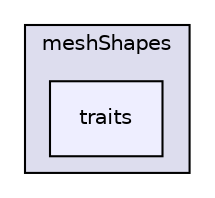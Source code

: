 digraph "src/OpenFOAM/meshes/meshShapes/traits" {
  bgcolor=transparent;
  compound=true
  node [ fontsize="10", fontname="Helvetica"];
  edge [ labelfontsize="10", labelfontname="Helvetica"];
  subgraph clusterdir_b8e2732bc99f8fb2a379dad81aa6030e {
    graph [ bgcolor="#ddddee", pencolor="black", label="meshShapes" fontname="Helvetica", fontsize="10", URL="dir_b8e2732bc99f8fb2a379dad81aa6030e.html"]
  dir_7ab79656cd0fd19186c35ebf8f7415aa [shape=box, label="traits", style="filled", fillcolor="#eeeeff", pencolor="black", URL="dir_7ab79656cd0fd19186c35ebf8f7415aa.html"];
  }
}
